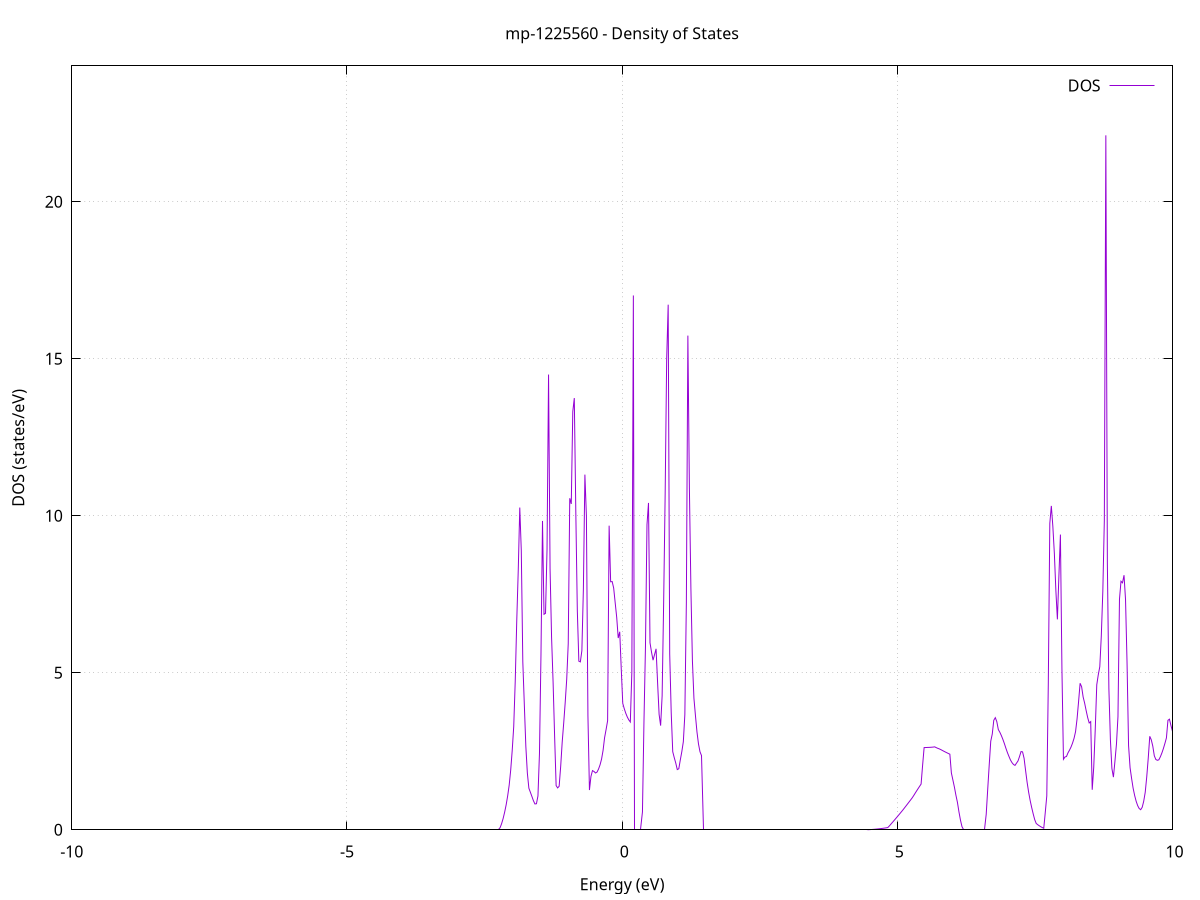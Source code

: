 set title 'mp-1225560 - Density of States'
set xlabel 'Energy (eV)'
set ylabel 'DOS (states/eV)'
set grid
set xrange [-10:10]
set yrange [0:24.323]
set xzeroaxis lt -1
set terminal png size 800,600
set output 'mp-1225560_dos_gnuplot.png'
plot '-' using 1:2 with lines title 'DOS'
-23.790800 0.000000
-23.763300 0.000000
-23.735800 0.000000
-23.708300 0.000000
-23.680700 0.000000
-23.653200 0.000000
-23.625700 0.000000
-23.598200 0.000000
-23.570700 0.000000
-23.543200 0.000000
-23.515600 0.000000
-23.488100 0.000000
-23.460600 0.000000
-23.433100 0.000000
-23.405600 0.000000
-23.378100 0.000000
-23.350500 0.000000
-23.323000 0.000000
-23.295500 0.000000
-23.268000 0.000000
-23.240500 0.000000
-23.213000 0.000000
-23.185400 0.000000
-23.157900 0.000000
-23.130400 0.000000
-23.102900 0.000000
-23.075400 0.000000
-23.047900 0.000000
-23.020300 0.000000
-22.992800 0.000000
-22.965300 0.000000
-22.937800 0.000000
-22.910300 0.000000
-22.882800 0.000000
-22.855200 0.000000
-22.827700 0.000000
-22.800200 0.000000
-22.772700 0.000000
-22.745200 0.000000
-22.717700 0.000000
-22.690100 0.000000
-22.662600 0.000000
-22.635100 0.000000
-22.607600 0.000000
-22.580100 0.000000
-22.552600 0.000000
-22.525000 0.000000
-22.497500 0.000000
-22.470000 0.000000
-22.442500 0.000000
-22.415000 0.000000
-22.387500 0.000000
-22.359900 0.000000
-22.332400 0.000000
-22.304900 0.000000
-22.277400 0.000000
-22.249900 0.000000
-22.222400 0.000000
-22.194800 0.000000
-22.167300 0.000000
-22.139800 0.000000
-22.112300 0.000000
-22.084800 0.000000
-22.057300 0.000000
-22.029700 0.000000
-22.002200 0.000000
-21.974700 0.000000
-21.947200 0.000000
-21.919700 0.000000
-21.892200 0.000000
-21.864600 0.000000
-21.837100 0.000000
-21.809600 0.000000
-21.782100 0.000000
-21.754600 0.000000
-21.727000 0.000000
-21.699500 0.000000
-21.672000 0.000000
-21.644500 0.000000
-21.617000 0.000000
-21.589500 0.000000
-21.561900 0.000000
-21.534400 0.000000
-21.506900 0.000000
-21.479400 0.000000
-21.451900 0.000000
-21.424400 0.000000
-21.396800 0.000000
-21.369300 0.000000
-21.341800 0.000000
-21.314300 0.000000
-21.286800 0.105000
-21.259300 4.303900
-21.231700 24.583800
-21.204200 4.687700
-21.176700 4.345600
-21.149200 4.003700
-21.121700 3.661800
-21.094200 3.346200
-21.066600 3.143500
-21.039100 2.943200
-21.011600 2.743900
-20.984100 2.561700
-20.956600 3.380700
-20.929100 4.905100
-20.901500 7.879900
-20.874000 11.750900
-20.846500 12.867400
-20.819000 15.166000
-20.791500 8.096700
-20.764000 5.054300
-20.736400 3.084200
-20.708900 2.914900
-20.681400 2.746300
-20.653900 3.881800
-20.626400 6.229800
-20.598900 19.876800
-20.571300 32.572700
-20.543800 24.059400
-20.516300 17.507000
-20.488800 20.752800
-20.461300 17.681600
-20.433800 16.176500
-20.406200 14.903700
-20.378700 14.481300
-20.351200 9.395400
-20.323700 10.458300
-20.296200 20.049400
-20.268700 70.804900
-20.241100 15.412200
-20.213600 2.938100
-20.186100 0.000000
-20.158600 0.000000
-20.131100 0.000000
-20.103600 0.000000
-20.076000 0.000000
-20.048500 0.000000
-20.021000 0.000000
-19.993500 0.000000
-19.966000 0.000000
-19.938500 0.000000
-19.910900 0.000000
-19.883400 0.000000
-19.855900 0.000000
-19.828400 0.000000
-19.800900 0.000000
-19.773400 0.000000
-19.745800 0.000000
-19.718300 0.000000
-19.690800 0.000000
-19.663300 0.000000
-19.635800 0.000000
-19.608300 0.000000
-19.580700 0.000000
-19.553200 0.000000
-19.525700 0.000000
-19.498200 0.000000
-19.470700 0.000000
-19.443200 0.000000
-19.415600 0.000000
-19.388100 0.000000
-19.360600 0.000000
-19.333100 0.000000
-19.305600 0.000000
-19.278100 0.000000
-19.250500 0.000000
-19.223000 0.000000
-19.195500 0.000000
-19.168000 0.000000
-19.140500 0.000000
-19.113000 0.000000
-19.085400 0.000000
-19.057900 0.000000
-19.030400 0.000000
-19.002900 0.000000
-18.975400 0.000000
-18.947900 0.000000
-18.920300 0.000000
-18.892800 0.000000
-18.865300 0.000000
-18.837800 0.000000
-18.810300 0.000000
-18.782800 0.000000
-18.755200 0.000000
-18.727700 0.000000
-18.700200 0.000000
-18.672700 0.000000
-18.645200 0.000000
-18.617700 0.000000
-18.590100 0.000000
-18.562600 0.000000
-18.535100 0.000000
-18.507600 0.000000
-18.480100 0.000000
-18.452600 0.000000
-18.425000 0.000000
-18.397500 0.000000
-18.370000 0.000000
-18.342500 0.000000
-18.315000 0.000000
-18.287500 0.000000
-18.259900 0.000000
-18.232400 0.000000
-18.204900 0.000000
-18.177400 0.000000
-18.149900 0.000000
-18.122400 0.000000
-18.094800 0.000000
-18.067300 0.000000
-18.039800 0.000000
-18.012300 0.000000
-17.984800 0.000000
-17.957300 0.000000
-17.929700 0.000000
-17.902200 0.000000
-17.874700 0.000000
-17.847200 0.000000
-17.819700 0.000000
-17.792200 0.000000
-17.764600 0.000000
-17.737100 0.000000
-17.709600 0.000000
-17.682100 0.000000
-17.654600 0.000000
-17.627100 0.000000
-17.599500 0.000000
-17.572000 0.000000
-17.544500 0.000000
-17.517000 0.000000
-17.489500 0.000000
-17.462000 0.000000
-17.434400 0.000000
-17.406900 0.000000
-17.379400 0.000000
-17.351900 0.000000
-17.324400 0.000000
-17.296900 0.000000
-17.269300 0.000000
-17.241800 0.000000
-17.214300 0.000000
-17.186800 0.000000
-17.159300 0.000000
-17.131800 0.000000
-17.104200 0.000000
-17.076700 0.000000
-17.049200 0.000000
-17.021700 0.000000
-16.994200 0.000000
-16.966700 0.000000
-16.939100 0.000000
-16.911600 0.000000
-16.884100 0.000000
-16.856600 0.000000
-16.829100 0.000000
-16.801600 0.000000
-16.774000 0.000000
-16.746500 0.000000
-16.719000 0.000000
-16.691500 0.000000
-16.664000 0.000000
-16.636500 0.000000
-16.608900 0.000000
-16.581400 0.000000
-16.553900 0.000000
-16.526400 0.000000
-16.498900 0.000000
-16.471400 0.000000
-16.443800 0.000000
-16.416300 0.000000
-16.388800 0.000000
-16.361300 0.000000
-16.333800 0.000000
-16.306300 0.000000
-16.278700 0.000000
-16.251200 0.000000
-16.223700 0.000000
-16.196200 0.000000
-16.168700 0.000000
-16.141200 0.000000
-16.113600 0.000000
-16.086100 0.000000
-16.058600 0.000000
-16.031100 0.000000
-16.003600 0.000000
-15.976100 0.000000
-15.948500 0.000000
-15.921000 0.000000
-15.893500 0.000000
-15.866000 0.000000
-15.838500 0.000000
-15.811000 0.000000
-15.783400 0.000000
-15.755900 0.000000
-15.728400 0.000000
-15.700900 0.000000
-15.673400 0.000000
-15.645900 0.000000
-15.618300 0.000000
-15.590800 0.000000
-15.563300 0.000000
-15.535800 0.000000
-15.508300 0.000000
-15.480800 0.000000
-15.453200 0.000000
-15.425700 0.000000
-15.398200 0.000000
-15.370700 0.000000
-15.343200 0.000000
-15.315700 0.005300
-15.288100 0.047600
-15.260600 0.130600
-15.233100 0.219200
-15.205600 0.307900
-15.178100 0.396600
-15.150600 0.485400
-15.123000 0.574100
-15.095500 0.662900
-15.068000 0.751700
-15.040500 0.840400
-15.013000 0.929300
-14.985500 0.910600
-14.957900 0.795000
-14.930400 0.823100
-14.902900 0.851200
-14.875400 0.879300
-14.847900 0.907400
-14.820400 0.935500
-14.792800 0.963600
-14.765300 0.991700
-14.737800 1.019800
-14.710300 1.047900
-14.682800 1.076000
-14.655300 1.104100
-14.627700 1.132200
-14.600200 1.160300
-14.572700 1.188400
-14.545200 1.241900
-14.517700 1.412300
-14.490200 1.621800
-14.462600 1.846300
-14.435100 2.082800
-14.407600 2.333700
-14.380100 2.597500
-14.352600 2.869100
-14.325100 3.147600
-14.297500 3.432900
-14.270000 3.697400
-14.242500 3.952700
-14.215000 4.351400
-14.187500 5.484600
-14.160000 8.866300
-14.132400 4.881200
-14.104900 4.273000
-14.077400 3.851600
-14.049900 4.356100
-14.022400 4.698200
-13.994900 5.143100
-13.967300 6.074700
-13.939800 6.904900
-13.912300 7.048800
-13.884800 5.592900
-13.857300 4.867600
-13.829800 4.286800
-13.802200 3.904600
-13.774700 4.585700
-13.747200 2.835900
-13.719700 1.746300
-13.692200 0.787500
-13.664700 0.000000
-13.637100 0.000000
-13.609600 0.000000
-13.582100 0.339100
-13.554600 0.883900
-13.527100 1.276500
-13.499600 1.810500
-13.472000 4.092400
-13.444500 6.303700
-13.417000 6.072000
-13.389500 5.829100
-13.362000 8.845400
-13.334500 7.877200
-13.306900 6.949100
-13.279400 6.734900
-13.251900 5.610100
-13.224400 4.048100
-13.196900 2.877200
-13.169400 1.923400
-13.141800 1.166900
-13.114300 0.705300
-13.086800 0.326700
-13.059300 0.031300
-13.031800 0.000000
-13.004300 0.000000
-12.976700 0.000000
-12.949200 0.000000
-12.921700 0.000000
-12.894200 0.000000
-12.866700 0.000000
-12.839200 0.000000
-12.811600 0.000000
-12.784100 0.000000
-12.756600 0.000000
-12.729100 0.000000
-12.701600 0.000000
-12.674100 0.000000
-12.646500 0.000000
-12.619000 0.000000
-12.591500 0.000000
-12.564000 0.000000
-12.536500 0.000000
-12.509000 0.000000
-12.481400 0.000000
-12.453900 0.000000
-12.426400 0.000000
-12.398900 0.000000
-12.371400 0.000000
-12.343900 0.000000
-12.316300 0.000000
-12.288800 0.000000
-12.261300 0.000000
-12.233800 0.000000
-12.206300 0.000000
-12.178800 0.000000
-12.151200 0.000000
-12.123700 0.000000
-12.096200 0.000000
-12.068700 0.000000
-12.041200 0.000000
-12.013700 0.000000
-11.986100 0.000000
-11.958600 0.000000
-11.931100 0.000000
-11.903600 0.000000
-11.876100 0.000000
-11.848600 0.000000
-11.821000 0.000000
-11.793500 0.000000
-11.766000 0.000000
-11.738500 0.000000
-11.711000 0.000000
-11.683500 0.000000
-11.655900 0.000000
-11.628400 0.000000
-11.600900 0.000000
-11.573400 0.000000
-11.545900 0.000000
-11.518400 0.000000
-11.490800 0.000000
-11.463300 0.000000
-11.435800 0.000000
-11.408300 0.000000
-11.380800 0.000000
-11.353300 0.000000
-11.325700 0.000000
-11.298200 0.000000
-11.270700 0.000000
-11.243200 0.000000
-11.215700 0.000000
-11.188200 0.000000
-11.160600 0.000000
-11.133100 0.000000
-11.105600 0.000000
-11.078100 0.000000
-11.050600 0.000000
-11.023100 0.000000
-10.995500 0.000000
-10.968000 0.000000
-10.940500 0.000000
-10.913000 0.000000
-10.885500 0.000000
-10.858000 0.000000
-10.830400 0.000000
-10.802900 0.000000
-10.775400 0.000000
-10.747900 0.000000
-10.720400 0.000000
-10.692900 0.000000
-10.665300 0.000000
-10.637800 0.000000
-10.610300 0.000000
-10.582800 0.000000
-10.555300 0.000000
-10.527800 0.000000
-10.500200 0.000000
-10.472700 0.000000
-10.445200 0.000000
-10.417700 0.000000
-10.390200 0.000000
-10.362700 0.000000
-10.335100 0.000000
-10.307600 0.000000
-10.280100 0.000000
-10.252600 0.000000
-10.225100 0.000000
-10.197600 0.000000
-10.170000 0.000000
-10.142500 0.000000
-10.115000 0.000000
-10.087500 0.000000
-10.060000 0.000000
-10.032500 0.000000
-10.004900 0.000000
-9.977400 0.000000
-9.949900 0.000000
-9.922400 0.000000
-9.894900 0.000000
-9.867400 0.000000
-9.839800 0.000000
-9.812300 0.000000
-9.784800 0.000000
-9.757300 0.000000
-9.729800 0.000000
-9.702300 0.000000
-9.674700 0.000000
-9.647200 0.000000
-9.619700 0.000000
-9.592200 0.000000
-9.564700 0.000000
-9.537200 0.000000
-9.509600 0.000000
-9.482100 0.000000
-9.454600 0.000000
-9.427100 0.000000
-9.399600 0.000000
-9.372100 0.000000
-9.344500 0.000000
-9.317000 0.000000
-9.289500 0.000000
-9.262000 0.000000
-9.234500 0.000000
-9.207000 0.000000
-9.179400 0.000000
-9.151900 0.000000
-9.124400 0.000000
-9.096900 0.000000
-9.069400 0.000000
-9.041900 0.000000
-9.014300 0.000000
-8.986800 0.000000
-8.959300 0.000000
-8.931800 0.000000
-8.904300 0.000000
-8.876800 0.000000
-8.849200 0.000000
-8.821700 0.000000
-8.794200 0.000000
-8.766700 0.000000
-8.739200 0.000000
-8.711700 0.000000
-8.684100 0.000000
-8.656600 0.000000
-8.629100 0.000000
-8.601600 0.000000
-8.574100 0.000000
-8.546600 0.000000
-8.519000 0.000000
-8.491500 0.000000
-8.464000 0.000000
-8.436500 0.000000
-8.409000 0.000000
-8.381500 0.000000
-8.353900 0.000000
-8.326400 0.000000
-8.298900 0.000000
-8.271400 0.000000
-8.243900 0.000000
-8.216400 0.000000
-8.188800 0.000000
-8.161300 0.000000
-8.133800 0.000000
-8.106300 0.000000
-8.078800 0.000000
-8.051300 0.000000
-8.023700 0.000000
-7.996200 0.000000
-7.968700 0.000000
-7.941200 0.000000
-7.913700 0.000000
-7.886200 0.000000
-7.858600 0.000000
-7.831100 0.000000
-7.803600 0.000000
-7.776100 0.000000
-7.748600 0.000000
-7.721100 0.000000
-7.693500 0.000000
-7.666000 0.000000
-7.638500 0.000000
-7.611000 0.000000
-7.583500 0.000000
-7.556000 0.000000
-7.528400 0.000000
-7.500900 0.000000
-7.473400 0.000000
-7.445900 0.000000
-7.418400 0.000000
-7.390900 0.000000
-7.363300 0.000000
-7.335800 0.000000
-7.308300 0.000000
-7.280800 0.000000
-7.253300 0.000000
-7.225800 0.000000
-7.198200 0.000000
-7.170700 0.000000
-7.143200 0.000000
-7.115700 0.000000
-7.088200 0.000000
-7.060700 0.000000
-7.033100 0.000000
-7.005600 0.000000
-6.978100 0.000000
-6.950600 0.000000
-6.923100 0.000000
-6.895600 0.000000
-6.868000 0.000000
-6.840500 0.000000
-6.813000 0.000000
-6.785500 0.000000
-6.758000 0.000000
-6.730500 0.000000
-6.702900 0.000000
-6.675400 0.000000
-6.647900 0.000000
-6.620400 0.000000
-6.592900 0.000000
-6.565400 0.000000
-6.537800 0.000000
-6.510300 0.000000
-6.482800 0.000000
-6.455300 0.000000
-6.427800 0.000000
-6.400300 0.000000
-6.372700 0.000000
-6.345200 0.000000
-6.317700 0.000000
-6.290200 0.000000
-6.262700 0.000000
-6.235200 0.000000
-6.207600 0.000000
-6.180100 0.000000
-6.152600 0.000000
-6.125100 0.000000
-6.097600 0.000000
-6.070100 0.000000
-6.042500 0.000000
-6.015000 0.000000
-5.987500 0.000000
-5.960000 0.000000
-5.932500 0.000000
-5.904900 0.000000
-5.877400 0.000000
-5.849900 0.000000
-5.822400 0.000000
-5.794900 0.000000
-5.767400 0.000000
-5.739800 0.000000
-5.712300 0.000000
-5.684800 0.000000
-5.657300 0.000000
-5.629800 0.000000
-5.602300 0.000000
-5.574700 0.000000
-5.547200 0.000000
-5.519700 0.000000
-5.492200 0.000000
-5.464700 0.000000
-5.437200 0.000000
-5.409600 0.000000
-5.382100 0.000000
-5.354600 0.000000
-5.327100 0.000000
-5.299600 0.000000
-5.272100 0.000000
-5.244500 0.000000
-5.217000 0.000000
-5.189500 0.000000
-5.162000 0.000000
-5.134500 0.000000
-5.107000 0.000000
-5.079400 0.000000
-5.051900 0.000000
-5.024400 0.000000
-4.996900 0.000000
-4.969400 0.000000
-4.941900 0.000000
-4.914300 0.000000
-4.886800 0.000000
-4.859300 0.000000
-4.831800 0.000000
-4.804300 0.000000
-4.776800 0.000000
-4.749200 0.000000
-4.721700 0.000000
-4.694200 0.000000
-4.666700 0.000000
-4.639200 0.000000
-4.611700 0.000000
-4.584100 0.000000
-4.556600 0.000000
-4.529100 0.000000
-4.501600 0.000000
-4.474100 0.000000
-4.446600 0.000000
-4.419000 0.000000
-4.391500 0.000000
-4.364000 0.000000
-4.336500 0.000000
-4.309000 0.000000
-4.281500 0.000000
-4.253900 0.000000
-4.226400 0.000000
-4.198900 0.000000
-4.171400 0.000000
-4.143900 0.000000
-4.116400 0.000000
-4.088800 0.000000
-4.061300 0.000000
-4.033800 0.000000
-4.006300 0.000000
-3.978800 0.000000
-3.951300 0.000000
-3.923700 0.000000
-3.896200 0.000000
-3.868700 0.000000
-3.841200 0.000000
-3.813700 0.000000
-3.786200 0.000000
-3.758600 0.000000
-3.731100 0.000000
-3.703600 0.000000
-3.676100 0.000000
-3.648600 0.000000
-3.621100 0.000000
-3.593500 0.000000
-3.566000 0.000000
-3.538500 0.000000
-3.511000 0.000000
-3.483500 0.000000
-3.456000 0.000000
-3.428400 0.000000
-3.400900 0.000000
-3.373400 0.000000
-3.345900 0.000000
-3.318400 0.000000
-3.290900 0.000000
-3.263300 0.000000
-3.235800 0.000000
-3.208300 0.000000
-3.180800 0.000000
-3.153300 0.000000
-3.125800 0.000000
-3.098200 0.000000
-3.070700 0.000000
-3.043200 0.000000
-3.015700 0.000000
-2.988200 0.000000
-2.960700 0.000000
-2.933100 0.000000
-2.905600 0.000000
-2.878100 0.000000
-2.850600 0.000000
-2.823100 0.000000
-2.795600 0.000000
-2.768000 0.000000
-2.740500 0.000000
-2.713000 0.000000
-2.685500 0.000000
-2.658000 0.000000
-2.630500 0.000000
-2.602900 0.000000
-2.575400 0.000000
-2.547900 0.000000
-2.520400 0.000000
-2.492900 0.000000
-2.465400 0.000000
-2.437800 0.000000
-2.410300 0.000000
-2.382800 0.000000
-2.355300 0.000000
-2.327800 0.000000
-2.300300 0.000000
-2.272700 0.000000
-2.245200 0.000000
-2.217700 0.067300
-2.190200 0.194700
-2.162700 0.358300
-2.135200 0.558000
-2.107600 0.794100
-2.080100 1.078600
-2.052600 1.419700
-2.025100 1.898700
-1.997600 2.523500
-1.970100 3.283600
-1.942500 4.732200
-1.915000 6.654900
-1.887500 8.280000
-1.860000 10.259600
-1.832500 8.889000
-1.805000 5.348200
-1.777400 3.982100
-1.749900 2.654700
-1.722400 1.804400
-1.694900 1.324600
-1.667400 1.195000
-1.639900 1.062200
-1.612300 0.926400
-1.584800 0.822000
-1.557300 0.829100
-1.529800 1.076700
-1.502300 2.428200
-1.474800 5.579800
-1.447200 9.834200
-1.419700 6.861400
-1.392200 6.892500
-1.364700 8.937700
-1.337200 14.495500
-1.309700 8.310500
-1.282100 6.119100
-1.254600 4.697500
-1.227100 2.980800
-1.199600 1.407400
-1.172100 1.333200
-1.144600 1.385700
-1.117000 2.013800
-1.089500 2.783500
-1.062000 3.393200
-1.034500 4.056600
-1.007000 4.797400
-0.979500 5.926800
-0.951900 10.556000
-0.924400 10.375000
-0.896900 13.314000
-0.869400 13.746000
-0.841900 10.113400
-0.814400 6.974900
-0.786800 5.368000
-0.759300 5.345700
-0.731800 5.704100
-0.704300 7.659700
-0.676800 11.308800
-0.649300 9.988900
-0.621700 3.632200
-0.594200 1.264800
-0.566700 1.698500
-0.539200 1.883800
-0.511700 1.856600
-0.484200 1.808400
-0.456600 1.836100
-0.429100 1.932600
-0.401600 2.066600
-0.374100 2.249500
-0.346600 2.526900
-0.319100 2.931400
-0.291500 3.194400
-0.264000 3.472600
-0.236500 9.683600
-0.209000 7.896300
-0.181500 7.903700
-0.154000 7.698100
-0.126400 7.228300
-0.098900 6.765000
-0.071400 6.105400
-0.043900 6.304800
-0.016400 5.131700
0.011100 4.025100
0.038700 3.853900
0.066200 3.709000
0.093700 3.590300
0.121200 3.497900
0.148700 3.431700
0.176200 5.018000
0.203800 17.012800
0.231300 0.000000
0.258800 0.000000
0.286300 0.000000
0.313800 0.000000
0.341300 0.000000
0.368900 0.566600
0.396400 3.440700
0.423900 5.837300
0.451400 9.714500
0.478900 10.407200
0.506400 5.953500
0.534000 5.653400
0.561500 5.400600
0.589000 5.577800
0.616500 5.761900
0.644000 4.687000
0.671500 3.675600
0.699100 3.316500
0.726600 4.263900
0.754100 7.223200
0.781600 10.693200
0.809100 14.986100
0.836600 16.719300
0.864200 5.596700
0.891700 3.726400
0.919200 2.485900
0.946700 2.296500
0.974200 2.124100
1.001700 1.916700
1.029300 1.942600
1.056800 2.223700
1.084300 2.487800
1.111800 2.803900
1.139300 3.666600
1.166800 7.238200
1.194400 15.734500
1.221900 10.877000
1.249400 7.670800
1.276900 5.376700
1.304400 4.186000
1.331900 3.635100
1.359500 3.116100
1.387000 2.734800
1.414500 2.484600
1.442000 2.362300
1.469500 0.000000
1.497000 0.000000
1.524600 0.000000
1.552100 0.000000
1.579600 0.000000
1.607100 0.000000
1.634600 0.000000
1.662100 0.000000
1.689700 0.000000
1.717200 0.000000
1.744700 0.000000
1.772200 0.000000
1.799700 0.000000
1.827200 0.000000
1.854800 0.000000
1.882300 0.000000
1.909800 0.000000
1.937300 0.000000
1.964800 0.000000
1.992300 0.000000
2.019900 0.000000
2.047400 0.000000
2.074900 0.000000
2.102400 0.000000
2.129900 0.000000
2.157400 0.000000
2.185000 0.000000
2.212500 0.000000
2.240000 0.000000
2.267500 0.000000
2.295000 0.000000
2.322500 0.000000
2.350100 0.000000
2.377600 0.000000
2.405100 0.000000
2.432600 0.000000
2.460100 0.000000
2.487600 0.000000
2.515200 0.000000
2.542700 0.000000
2.570200 0.000000
2.597700 0.000000
2.625200 0.000000
2.652700 0.000000
2.680300 0.000000
2.707800 0.000000
2.735300 0.000000
2.762800 0.000000
2.790300 0.000000
2.817800 0.000000
2.845400 0.000000
2.872900 0.000000
2.900400 0.000000
2.927900 0.000000
2.955400 0.000000
2.982900 0.000000
3.010500 0.000000
3.038000 0.000000
3.065500 0.000000
3.093000 0.000000
3.120500 0.000000
3.148000 0.000000
3.175600 0.000000
3.203100 0.000000
3.230600 0.000000
3.258100 0.000000
3.285600 0.000000
3.313100 0.000000
3.340700 0.000000
3.368200 0.000000
3.395700 0.000000
3.423200 0.000000
3.450700 0.000000
3.478200 0.000000
3.505800 0.000000
3.533300 0.000000
3.560800 0.000000
3.588300 0.000000
3.615800 0.000000
3.643300 0.000000
3.670900 0.000000
3.698400 0.000000
3.725900 0.000000
3.753400 0.000000
3.780900 0.000000
3.808400 0.000000
3.836000 0.000000
3.863500 0.000000
3.891000 0.000000
3.918500 0.000000
3.946000 0.000000
3.973500 0.000000
4.001100 0.000000
4.028600 0.000000
4.056100 0.000000
4.083600 0.000000
4.111100 0.000000
4.138600 0.000000
4.166200 0.000000
4.193700 0.000000
4.221200 0.000000
4.248700 0.000000
4.276200 0.000000
4.303700 0.000000
4.331300 0.000000
4.358800 0.000000
4.386300 0.000000
4.413800 0.000000
4.441300 0.000000
4.468800 0.002000
4.496400 0.004700
4.523900 0.007900
4.551400 0.011500
4.578900 0.015500
4.606400 0.019900
4.633900 0.024700
4.661500 0.029900
4.689000 0.035500
4.716500 0.041600
4.744000 0.048000
4.771500 0.054900
4.799000 0.062300
4.826600 0.070100
4.854100 0.120300
4.881600 0.175300
4.909100 0.230700
4.936600 0.286600
4.964100 0.343000
4.991700 0.399900
5.019200 0.457200
5.046700 0.514900
5.074200 0.573200
5.101700 0.631900
5.129200 0.693900
5.156800 0.756400
5.184300 0.819100
5.211800 0.881900
5.239300 0.944800
5.266800 1.007700
5.294300 1.079900
5.321900 1.158300
5.349400 1.234400
5.376900 1.308900
5.404400 1.382400
5.431900 1.455100
5.459400 2.052200
5.487000 2.616700
5.514500 2.618700
5.542000 2.620800
5.569500 2.622900
5.597000 2.625200
5.624500 2.628600
5.652100 2.633400
5.679600 2.640000
5.707100 2.615600
5.734600 2.593900
5.762100 2.575700
5.789600 2.553300
5.817200 2.527000
5.844700 2.501400
5.872200 2.476600
5.899700 2.452500
5.927200 2.429300
5.954700 2.406700
5.982300 1.808400
6.009800 1.584300
6.037300 1.358500
6.064800 1.099500
6.092300 0.872100
6.119800 0.570400
6.147400 0.307200
6.174900 0.100000
6.202400 0.000000
6.229900 0.000000
6.257400 0.000000
6.284900 0.000000
6.312500 0.000000
6.340000 0.000000
6.367500 0.000000
6.395000 0.000000
6.422500 0.000000
6.450000 0.000000
6.477600 0.000000
6.505100 0.000000
6.532600 0.000000
6.560100 0.000000
6.587600 0.000000
6.615100 0.491500
6.642700 1.296700
6.670200 2.075300
6.697700 2.820200
6.725200 3.048300
6.752700 3.486100
6.780200 3.569900
6.807800 3.443200
6.835300 3.190000
6.862800 3.105000
6.890300 2.999900
6.917800 2.879500
6.945300 2.744200
6.972900 2.595600
7.000400 2.458100
7.027900 2.337700
7.055400 2.223800
7.082900 2.139600
7.110400 2.079700
7.138000 2.049800
7.165500 2.121400
7.193000 2.191900
7.220500 2.333200
7.248000 2.490800
7.275500 2.480600
7.303100 2.277700
7.330600 1.887200
7.358100 1.514600
7.385600 1.201300
7.413100 0.937100
7.440600 0.714000
7.468200 0.510800
7.495700 0.326400
7.523200 0.202800
7.550700 0.162700
7.578200 0.128600
7.605700 0.098100
7.633300 0.071400
7.660800 0.048400
7.688300 0.551400
7.715800 1.079000
7.743300 4.643600
7.770800 9.754500
7.798400 10.313100
7.825900 9.661100
7.853400 8.798800
7.880900 7.614000
7.908400 6.699400
7.935900 8.081400
7.963500 9.399300
7.991000 5.117600
8.018500 2.244100
8.046000 2.317800
8.073500 2.332700
8.101000 2.448800
8.128600 2.536000
8.156100 2.634500
8.183600 2.759300
8.211100 2.911300
8.238600 3.124500
8.266100 3.534500
8.293700 4.086000
8.321200 4.665400
8.348700 4.555100
8.376200 4.229600
8.403700 4.031800
8.431200 3.794800
8.458800 3.572600
8.486300 3.400900
8.513800 3.443600
8.541300 1.274000
8.568800 1.990000
8.596300 3.191100
8.623900 4.616700
8.651400 4.934800
8.678900 5.191800
8.706400 6.170600
8.733900 7.588800
8.761400 9.842900
8.789000 22.111400
8.816500 8.486600
8.844000 4.500700
8.871500 2.870300
8.899000 1.951400
8.926500 1.675700
8.954100 2.181000
8.981600 2.724500
9.009100 3.598600
9.036600 7.340500
9.064100 7.913300
9.091600 7.863900
9.119200 8.105700
9.146700 7.326200
9.174200 5.310000
9.201700 2.682300
9.229200 1.976500
9.256700 1.636800
9.284300 1.326300
9.311800 1.094800
9.339300 0.909600
9.366800 0.770700
9.394300 0.677600
9.421800 0.639000
9.449400 0.716000
9.476900 0.907100
9.504400 1.192500
9.531900 1.684300
9.559400 2.283100
9.586900 2.976500
9.614500 2.864300
9.642000 2.662700
9.669500 2.356400
9.697000 2.238700
9.724500 2.212400
9.752000 2.227200
9.779600 2.324600
9.807100 2.444600
9.834600 2.587200
9.862100 2.749300
9.889600 2.925700
9.917200 3.486100
9.944700 3.521500
9.972200 3.316500
9.999700 3.135100
10.027200 3.005600
10.054700 2.967900
10.082300 2.871000
10.109800 2.698600
10.137300 1.997100
10.164800 1.708800
10.192300 1.615500
10.219800 1.558600
10.247400 1.526800
10.274900 1.680000
10.302400 2.031200
10.329900 2.228500
10.357400 2.645500
10.384900 3.120400
10.412500 3.561000
10.440000 3.967300
10.467500 4.339400
10.495000 4.690800
10.522500 4.813800
10.550000 4.751000
10.577600 4.597300
10.605100 4.715400
10.632600 4.947900
10.660100 4.754300
10.687600 9.611400
10.715100 4.283400
10.742700 1.877700
10.770200 1.217200
10.797700 1.692800
10.825200 2.606200
10.852700 3.477300
10.880200 4.258700
10.907800 8.282200
10.935300 13.180500
10.962800 14.503300
10.990300 3.572100
11.017800 3.157200
11.045300 2.692600
11.072900 2.280300
11.100400 1.920000
11.127900 1.648800
11.155400 1.483100
11.182900 1.800600
11.210400 2.556300
11.238000 3.715500
11.265500 4.739000
11.293000 5.006200
11.320500 6.084900
11.348000 6.223200
11.375500 4.488100
11.403100 3.254400
11.430600 2.303500
11.458100 1.330400
11.485600 1.249000
11.513100 1.284900
11.540600 1.320900
11.568200 1.356900
11.595700 1.392900
11.623200 1.429100
11.650700 1.465200
11.678200 1.501500
11.705700 1.537700
11.733300 1.574100
11.760800 1.610500
11.788300 1.710200
11.815800 2.302300
11.843300 2.332200
11.870800 2.592100
11.898400 3.759700
11.925900 4.286600
11.953400 4.212700
11.980900 4.433500
12.008400 4.374900
12.035900 4.121800
12.063500 4.113500
12.091000 4.575000
12.118500 4.456800
12.146000 3.711400
12.173500 3.759300
12.201000 4.484300
12.228600 3.409900
12.256100 2.938300
12.283600 2.940300
12.311100 2.935300
12.338600 2.923400
12.366100 2.906400
12.393700 2.897800
12.421200 2.899800
12.448700 2.772600
12.476200 2.852600
12.503700 2.889700
12.531200 2.916400
12.558800 3.305700
12.586300 3.126800
12.613800 2.510200
12.641300 2.037200
12.668800 1.986500
12.696300 1.936800
12.723900 1.888100
12.751400 1.840500
12.778900 1.793900
12.806400 1.774400
12.833900 1.766100
12.861400 1.793100
12.889000 1.886400
12.916500 2.116900
12.944000 2.532200
12.971500 3.318000
12.999000 3.586200
13.026500 3.325900
13.054100 3.076600
13.081600 2.838200
13.109100 2.649200
13.136600 2.392900
13.164100 2.086900
13.191600 1.755700
13.219200 1.451400
13.246700 1.330000
13.274200 1.289500
13.301700 1.313200
13.329200 1.273400
13.356700 1.220200
13.384300 1.153700
13.411800 1.074000
13.439300 0.980900
13.466800 0.910300
13.494300 0.888100
13.521800 0.932100
13.549400 0.981900
13.576900 1.037500
13.604400 1.098800
13.631900 1.164500
13.659400 1.231800
13.686900 1.304800
13.714500 1.400000
13.742000 1.512000
13.769500 1.615800
13.797000 1.741800
13.824500 1.971800
13.852000 2.095400
13.879600 2.178400
13.907100 2.243400
13.934600 2.290200
13.962100 2.346000
13.989600 2.398600
14.017100 2.440500
14.044700 2.489000
14.072200 2.565000
14.099700 2.690400
14.127200 2.865300
14.154700 3.296200
14.182200 3.410500
14.209800 3.078900
14.237300 2.839800
14.264800 2.664400
14.292300 2.486000
14.319800 2.336700
14.347300 2.286100
14.374900 2.237900
14.402400 2.192400
14.429900 1.844200
14.457400 1.491400
14.484900 1.158500
14.512400 0.845500
14.540000 0.557600
14.567500 0.410900
14.595000 0.342600
14.622500 0.277800
14.650000 0.313500
14.677500 0.484200
14.705100 0.765400
14.732600 1.152900
14.760100 1.619300
14.787600 2.277900
14.815100 3.331400
14.842600 3.359300
14.870200 3.410000
14.897700 3.632400
14.925200 3.902500
14.952700 4.169900
14.980200 4.672100
15.007700 4.940500
15.035300 4.267900
15.062800 4.339400
15.090300 3.695100
15.117800 3.328400
15.145300 3.138600
15.172800 2.945800
15.200400 2.742400
15.227900 2.528400
15.255400 2.305300
15.282900 2.338000
15.310400 1.938500
15.337900 0.752900
15.365500 0.727200
15.393000 0.781300
15.420500 0.833100
15.448000 0.882700
15.475500 0.935600
15.503000 1.003700
15.530600 1.084500
15.558100 1.166500
15.585600 1.248200
15.613100 1.329800
15.640600 1.411300
15.668100 1.394900
15.695700 1.437300
15.723200 1.526400
15.750700 1.677700
15.778200 1.804000
15.805700 1.887200
15.833200 1.927400
15.860800 1.974600
15.888300 1.963500
15.915800 1.916000
15.943300 1.841900
15.970800 1.819500
15.998300 1.820000
16.025900 1.815500
16.053400 1.805700
16.080900 1.789300
16.108400 1.765900
16.135900 1.720500
16.163400 1.621400
16.191000 1.467400
16.218500 1.322400
16.246000 1.284400
16.273500 1.253700
16.301000 1.222300
16.328500 1.196500
16.356100 1.174300
16.383600 1.147800
16.411100 1.119600
16.438600 1.094300
16.466100 1.071800
16.493600 1.052100
16.521200 2.684800
16.548700 2.453900
16.576200 2.274400
16.603700 2.154600
16.631200 2.109400
16.658700 2.184500
16.686300 2.271900
16.713800 2.303300
16.741300 2.382800
16.768800 2.452400
16.796300 2.380700
16.823800 2.157800
16.851400 1.865000
16.878900 1.650600
16.906400 1.509400
16.933900 1.580800
16.961400 1.828000
16.988900 2.106400
17.016500 1.956200
17.044000 1.724200
17.071500 1.746500
17.099000 1.768100
17.126500 1.789000
17.154000 1.809200
17.181600 1.830900
17.209100 1.871400
17.236600 1.912900
17.264100 1.952300
17.291600 1.989600
17.319100 2.024700
17.346700 2.058300
17.374200 2.094800
17.401700 2.113400
17.429200 2.073900
17.456700 1.991400
17.484200 2.035100
17.511800 2.742600
17.539300 3.297900
17.566800 2.833700
17.594300 2.827900
17.621800 2.725400
17.649300 2.469800
17.676900 2.260300
17.704400 2.379200
17.731900 2.460600
17.759400 2.552700
17.786900 2.594100
17.814400 2.707300
17.842000 2.848600
17.869500 2.956000
17.897000 2.946100
17.924500 2.929300
17.952000 2.916400
17.979500 2.899300
18.007100 2.877200
18.034600 2.850200
18.062100 2.818300
18.089600 2.781300
18.117100 2.739500
18.144600 2.659500
18.172200 2.507800
18.199700 3.049500
18.227200 1.692200
18.254700 1.304500
18.282200 1.330000
18.309700 1.344400
18.337300 1.351700
18.364800 1.408200
18.392300 1.479900
18.419800 1.563600
18.447300 1.659300
18.474800 1.766900
18.502400 2.344600
18.529900 2.925900
18.557400 2.676200
18.584900 2.585600
18.612400 2.509600
18.639900 2.449100
18.667500 2.411300
18.695000 2.392500
18.722500 2.390800
18.750000 2.398200
18.777500 2.372000
18.805000 2.297400
18.832600 2.235000
18.860100 2.191800
18.887600 2.168400
18.915100 2.179500
18.942600 2.356300
18.970100 2.694800
18.997700 3.035200
19.025200 3.383500
19.052700 2.608800
19.080200 1.621600
19.107700 1.297800
19.135200 1.103700
19.162800 1.016700
19.190300 0.960400
19.217800 0.936100
19.245300 0.940800
19.272800 0.967100
19.300300 1.003600
19.327900 1.043100
19.355400 1.208200
19.382900 1.547500
19.410400 1.837300
19.437900 2.055900
19.465400 2.208000
19.493000 2.484300
19.520500 2.905900
19.548000 2.610800
19.575500 2.768500
19.603000 2.950300
19.630500 3.156300
19.658100 3.500000
19.685600 4.015400
19.713100 4.267900
19.740600 4.196000
19.768100 3.942000
19.795600 3.713900
19.823200 3.676500
19.850700 3.734900
19.878200 3.407900
19.905700 2.932200
19.933200 2.567800
19.960700 2.308700
19.988300 2.043300
20.015800 1.789700
20.043300 1.567800
20.070800 1.414000
20.098300 1.285600
20.125800 1.181900
20.153400 1.097300
20.180900 1.011900
20.208400 0.943400
20.235900 0.899100
20.263400 0.798000
20.290900 0.768900
20.318500 0.826500
20.346000 0.784400
20.373500 0.758000
20.401000 0.747500
20.428500 0.769100
20.456000 0.832300
20.483600 0.910200
20.511100 0.989400
20.538600 1.066000
20.566100 1.139900
20.593600 1.211000
20.621100 1.277700
20.648700 1.344400
20.676200 1.412500
20.703700 1.482000
20.731200 1.553000
20.758700 1.625300
20.786200 1.699100
20.813800 1.776700
20.841300 1.880300
20.868800 2.013800
20.896300 2.171900
20.923800 2.256400
20.951300 2.297900
20.978900 2.325100
21.006400 2.346100
21.033900 2.444800
21.061400 2.567200
21.088900 2.846600
21.116400 3.134800
21.144000 3.185500
21.171500 2.960300
21.199000 2.263200
21.226500 2.092200
21.254000 2.207400
21.281500 2.318300
21.309100 2.422100
21.336600 2.518800
21.364100 2.946300
21.391600 3.868600
21.419100 4.133500
21.446600 4.059700
21.474200 3.945600
21.501700 3.870600
21.529200 3.834800
21.556700 3.838100
21.584200 3.881800
21.611700 4.016300
21.639300 4.819400
21.666800 5.314200
21.694300 3.403600
21.721800 2.133000
21.749300 2.009800
21.776800 1.875900
21.804400 1.722400
21.831900 1.577900
21.859400 1.500700
21.886900 1.421000
21.914400 1.339700
21.941900 1.266900
21.969500 1.208800
21.997000 1.175300
22.024500 1.218500
22.052000 1.315800
22.079500 1.456500
22.107000 1.621900
22.134600 1.796000
22.162100 1.954000
22.189600 2.076000
22.217100 2.193600
22.244600 2.311600
22.272100 2.429900
22.299700 2.548600
22.327200 3.441100
22.354700 2.946700
22.382200 2.862100
22.409700 2.793000
22.437200 2.757600
22.464800 2.750900
22.492300 2.746000
22.519800 2.737400
22.547300 2.739600
22.574800 2.763400
22.602300 2.801900
22.629900 3.032000
22.657400 3.132100
22.684900 3.063200
22.712400 3.157900
22.739900 3.035000
22.767400 2.676800
22.795000 2.391800
22.822500 2.167100
22.850000 2.040700
22.877500 1.929600
22.905000 1.833900
22.932500 1.753500
22.960100 1.675600
22.987600 1.594400
23.015100 1.531900
23.042600 1.493200
23.070100 1.462700
23.097600 1.471200
23.125200 1.670700
23.152700 1.940800
23.180200 2.122800
23.207700 2.213000
23.235200 2.276000
23.262700 2.515700
23.290300 2.592300
23.317800 2.466000
23.345300 2.274200
23.372800 2.173400
23.400300 2.123400
23.427800 2.208400
23.455400 2.305700
23.482900 2.381600
23.510400 2.436100
23.537900 2.469200
23.565400 2.484800
23.592900 2.606300
23.620500 2.771800
23.648000 2.876600
23.675500 2.985900
23.703000 3.121800
23.730500 3.219900
23.758000 3.241400
23.785600 3.186400
23.813100 3.091300
23.840600 3.076100
23.868100 3.115400
23.895600 3.169800
23.923100 3.240100
23.950700 3.326500
23.978200 3.433600
24.005700 3.649500
24.033200 6.421300
24.060700 3.689600
24.088200 3.522200
24.115800 3.317500
24.143300 3.115900
24.170800 2.982100
24.198300 2.852700
24.225800 2.522000
24.253300 2.396400
24.280900 2.315300
24.308400 2.319700
24.335900 2.341800
24.363400 2.379200
24.390900 2.432000
24.418400 2.500100
24.446000 2.603600
24.473500 2.788800
24.501000 3.187200
24.528500 3.070000
24.556000 3.118300
24.583500 3.127300
24.611100 3.118900
24.638600 3.068500
24.666100 2.963100
24.693600 2.808700
24.721100 2.858300
24.748600 2.701000
24.776200 2.463100
24.803700 2.294900
24.831200 2.221000
24.858700 2.246500
24.886200 2.413500
24.913700 2.649200
24.941300 3.082400
24.968800 3.049500
24.996300 3.153100
25.023800 3.251100
25.051300 3.341900
25.078800 3.425500
25.106400 3.399400
25.133900 3.334100
25.161400 3.443700
25.188900 3.133000
25.216400 2.903200
25.243900 2.849600
25.271500 2.797900
25.299000 2.793800
25.326500 2.989100
25.354000 3.232500
25.381500 2.954700
25.409000 2.719800
25.436600 2.607000
25.464100 2.675600
25.491600 2.705500
25.519100 2.658700
25.546600 2.873500
25.574100 3.465700
25.601700 4.176600
25.629200 3.684500
25.656700 3.221600
25.684200 3.024500
25.711700 2.957600
25.739300 2.796300
25.766800 2.779400
25.794300 2.733200
25.821800 2.657600
25.849300 2.552600
25.876800 2.418300
25.904400 2.316800
25.931900 2.310400
25.959400 2.335900
25.986900 2.417600
26.014400 2.563500
26.041900 2.763700
26.069500 3.408300
26.097000 3.974600
26.124500 4.734600
26.152000 4.572400
26.179500 4.044800
26.207000 3.871200
26.234600 3.766600
26.262100 3.665600
26.289600 3.558200
26.317100 3.445200
26.344600 3.324400
26.372100 3.246100
26.399700 3.413200
26.427200 3.402300
26.454700 3.268500
26.482200 3.176900
26.509700 3.080100
26.537200 2.978300
26.564800 2.882600
26.592300 2.788500
26.619800 2.702500
26.647300 2.851400
26.674800 3.548700
26.702300 3.604800
26.729900 3.527000
26.757400 3.445100
26.784900 3.576400
26.812400 3.712600
26.839900 3.762900
26.867400 3.726000
26.895000 3.626500
26.922500 3.474900
26.950000 3.332600
26.977500 3.218100
27.005000 3.154800
27.032500 3.139500
27.060100 3.150500
27.087600 3.333400
27.115100 3.647300
27.142600 5.338500
27.170100 5.168000
27.197600 5.129200
27.225200 4.847600
27.252700 4.728600
27.280200 4.612800
27.307700 4.329400
27.335200 3.252700
27.362700 2.392600
27.390300 2.201900
27.417800 2.011300
27.445300 1.857700
27.472800 1.714600
27.500300 1.582900
27.527800 1.463300
27.555400 1.364100
27.582900 1.330300
27.610400 1.336800
27.637900 1.391000
27.665400 1.499100
27.692900 1.659700
27.720500 1.940200
27.748000 2.294400
27.775500 2.706400
27.803000 3.212500
27.830500 2.716500
27.858000 3.432900
27.885600 3.214600
27.913100 3.211900
27.940600 2.927900
27.968100 2.593600
27.995600 2.237400
28.023100 1.878500
28.050700 1.682700
28.078200 1.695500
28.105700 1.713400
28.133200 1.736200
28.160700 1.763900
28.188200 1.797000
28.215800 1.882200
28.243300 1.957100
28.270800 2.004800
28.298300 2.020700
28.325800 2.019200
28.353300 2.007400
28.380900 1.985300
28.408400 1.941000
28.435900 1.856000
28.463400 1.752200
28.490900 1.668100
28.518400 1.568600
28.546000 1.453700
28.573500 1.323400
28.601000 1.159600
28.628500 0.816100
28.656000 0.443800
28.683500 0.127500
28.711100 0.034700
28.738600 0.000200
28.766100 0.000000
28.793600 0.000000
28.821100 0.000000
28.848600 0.000000
28.876200 0.000000
28.903700 0.000000
28.931200 0.000000
28.958700 0.000000
28.986200 0.000000
29.013700 0.000000
29.041300 0.000000
29.068800 0.000000
29.096300 0.000000
29.123800 0.000000
29.151300 0.000000
29.178800 0.000000
29.206400 0.000000
29.233900 0.000000
29.261400 0.000000
29.288900 0.000000
29.316400 0.000000
29.343900 0.000000
29.371500 0.000000
29.399000 0.000000
29.426500 0.000000
29.454000 0.000000
29.481500 0.000000
29.509000 0.000000
29.536600 0.000000
29.564100 0.000000
29.591600 0.000000
29.619100 0.000000
29.646600 0.000000
29.674100 0.000000
29.701700 0.000000
29.729200 0.000000
29.756700 0.000000
29.784200 0.000000
29.811700 0.000000
29.839200 0.000000
29.866800 0.000000
29.894300 0.000000
29.921800 0.000000
29.949300 0.000000
29.976800 0.000000
30.004300 0.000000
30.031900 0.000000
30.059400 0.000000
30.086900 0.000000
30.114400 0.000000
30.141900 0.000000
30.169400 0.000000
30.197000 0.000000
30.224500 0.000000
30.252000 0.000000
30.279500 0.000000
30.307000 0.000000
30.334500 0.000000
30.362100 0.000000
30.389600 0.000000
30.417100 0.000000
30.444600 0.000000
30.472100 0.000000
30.499600 0.000000
30.527200 0.000000
30.554700 0.000000
30.582200 0.000000
30.609700 0.000000
30.637200 0.000000
30.664700 0.000000
30.692300 0.000000
30.719800 0.000000
30.747300 0.000000
30.774800 0.000000
30.802300 0.000000
30.829800 0.000000
30.857400 0.000000
30.884900 0.000000
30.912400 0.000000
30.939900 0.000000
30.967400 0.000000
30.994900 0.000000
31.022500 0.000000
31.050000 0.000000
31.077500 0.000000
31.105000 0.000000
31.132500 0.000000
31.160000 0.000000
31.187600 0.000000
31.215100 0.000000
31.242600 0.000000
e
